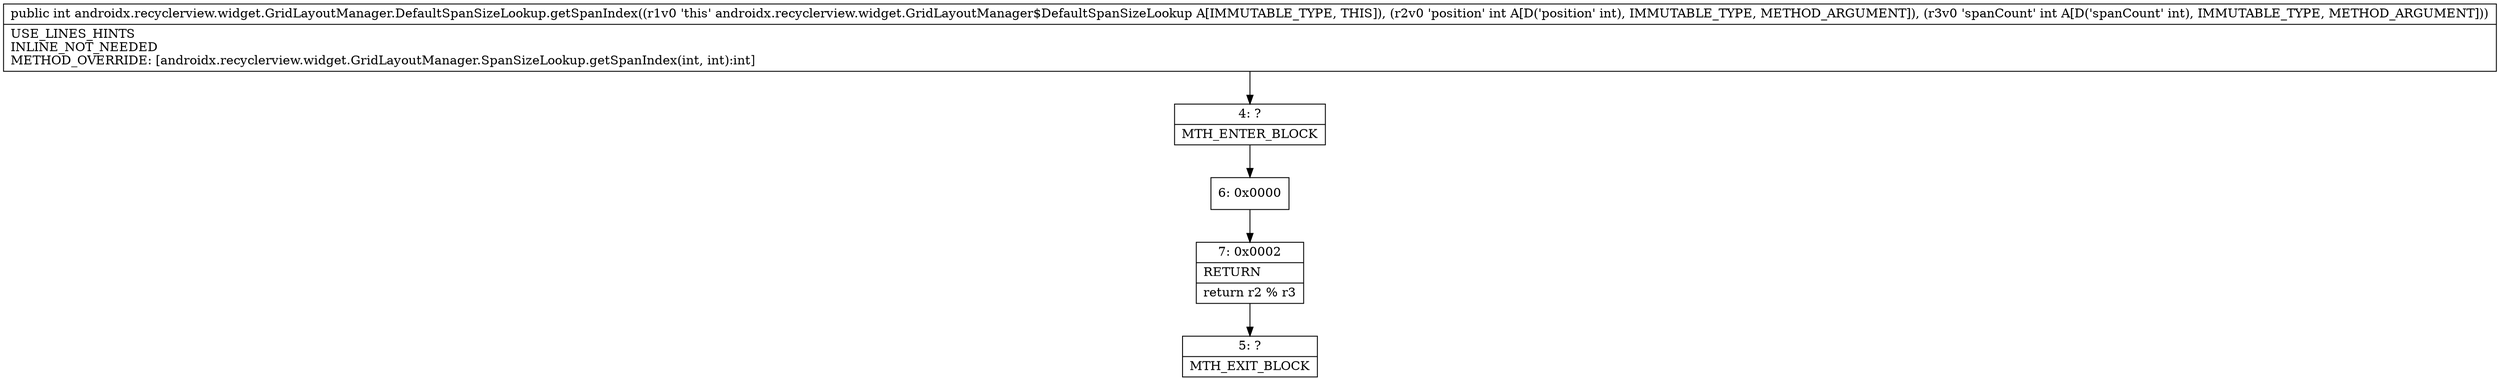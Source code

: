 digraph "CFG forandroidx.recyclerview.widget.GridLayoutManager.DefaultSpanSizeLookup.getSpanIndex(II)I" {
Node_4 [shape=record,label="{4\:\ ?|MTH_ENTER_BLOCK\l}"];
Node_6 [shape=record,label="{6\:\ 0x0000}"];
Node_7 [shape=record,label="{7\:\ 0x0002|RETURN\l|return r2 % r3\l}"];
Node_5 [shape=record,label="{5\:\ ?|MTH_EXIT_BLOCK\l}"];
MethodNode[shape=record,label="{public int androidx.recyclerview.widget.GridLayoutManager.DefaultSpanSizeLookup.getSpanIndex((r1v0 'this' androidx.recyclerview.widget.GridLayoutManager$DefaultSpanSizeLookup A[IMMUTABLE_TYPE, THIS]), (r2v0 'position' int A[D('position' int), IMMUTABLE_TYPE, METHOD_ARGUMENT]), (r3v0 'spanCount' int A[D('spanCount' int), IMMUTABLE_TYPE, METHOD_ARGUMENT]))  | USE_LINES_HINTS\lINLINE_NOT_NEEDED\lMETHOD_OVERRIDE: [androidx.recyclerview.widget.GridLayoutManager.SpanSizeLookup.getSpanIndex(int, int):int]\l}"];
MethodNode -> Node_4;Node_4 -> Node_6;
Node_6 -> Node_7;
Node_7 -> Node_5;
}


